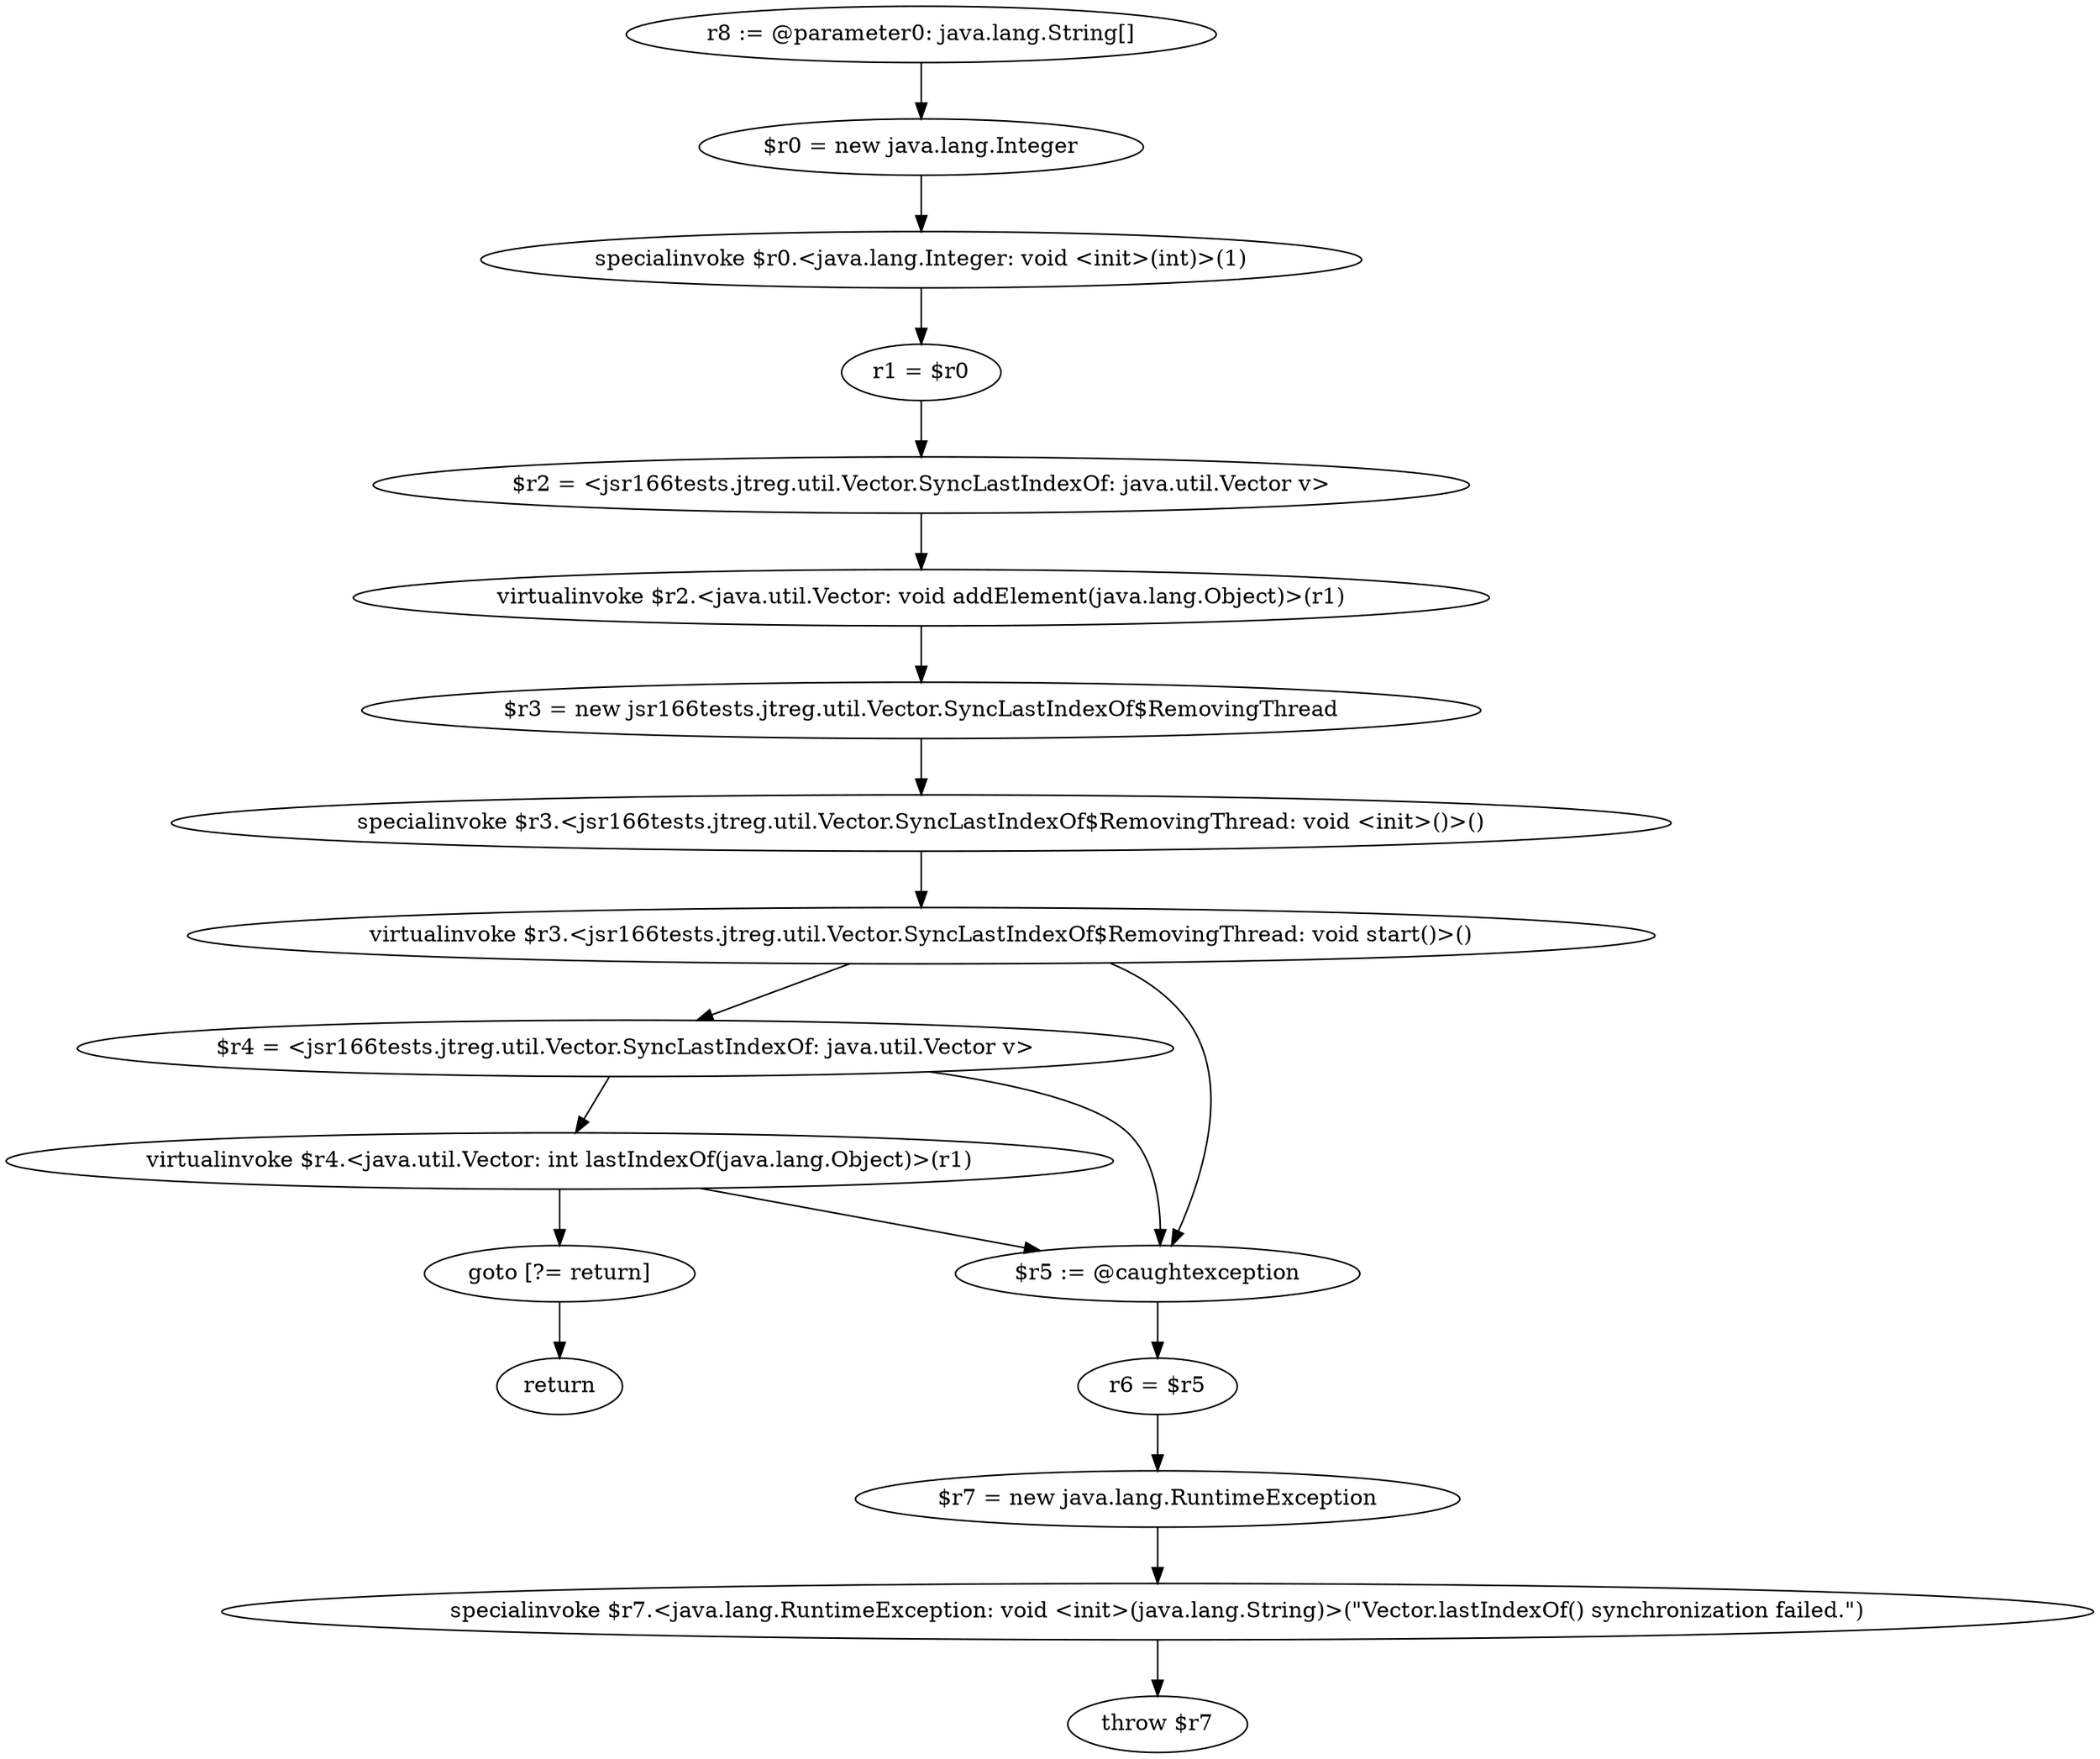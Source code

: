 digraph "unitGraph" {
    "r8 := @parameter0: java.lang.String[]"
    "$r0 = new java.lang.Integer"
    "specialinvoke $r0.<java.lang.Integer: void <init>(int)>(1)"
    "r1 = $r0"
    "$r2 = <jsr166tests.jtreg.util.Vector.SyncLastIndexOf: java.util.Vector v>"
    "virtualinvoke $r2.<java.util.Vector: void addElement(java.lang.Object)>(r1)"
    "$r3 = new jsr166tests.jtreg.util.Vector.SyncLastIndexOf$RemovingThread"
    "specialinvoke $r3.<jsr166tests.jtreg.util.Vector.SyncLastIndexOf$RemovingThread: void <init>()>()"
    "virtualinvoke $r3.<jsr166tests.jtreg.util.Vector.SyncLastIndexOf$RemovingThread: void start()>()"
    "$r4 = <jsr166tests.jtreg.util.Vector.SyncLastIndexOf: java.util.Vector v>"
    "virtualinvoke $r4.<java.util.Vector: int lastIndexOf(java.lang.Object)>(r1)"
    "goto [?= return]"
    "$r5 := @caughtexception"
    "r6 = $r5"
    "$r7 = new java.lang.RuntimeException"
    "specialinvoke $r7.<java.lang.RuntimeException: void <init>(java.lang.String)>(\"Vector.lastIndexOf() synchronization failed.\")"
    "throw $r7"
    "return"
    "r8 := @parameter0: java.lang.String[]"->"$r0 = new java.lang.Integer";
    "$r0 = new java.lang.Integer"->"specialinvoke $r0.<java.lang.Integer: void <init>(int)>(1)";
    "specialinvoke $r0.<java.lang.Integer: void <init>(int)>(1)"->"r1 = $r0";
    "r1 = $r0"->"$r2 = <jsr166tests.jtreg.util.Vector.SyncLastIndexOf: java.util.Vector v>";
    "$r2 = <jsr166tests.jtreg.util.Vector.SyncLastIndexOf: java.util.Vector v>"->"virtualinvoke $r2.<java.util.Vector: void addElement(java.lang.Object)>(r1)";
    "virtualinvoke $r2.<java.util.Vector: void addElement(java.lang.Object)>(r1)"->"$r3 = new jsr166tests.jtreg.util.Vector.SyncLastIndexOf$RemovingThread";
    "$r3 = new jsr166tests.jtreg.util.Vector.SyncLastIndexOf$RemovingThread"->"specialinvoke $r3.<jsr166tests.jtreg.util.Vector.SyncLastIndexOf$RemovingThread: void <init>()>()";
    "specialinvoke $r3.<jsr166tests.jtreg.util.Vector.SyncLastIndexOf$RemovingThread: void <init>()>()"->"virtualinvoke $r3.<jsr166tests.jtreg.util.Vector.SyncLastIndexOf$RemovingThread: void start()>()";
    "virtualinvoke $r3.<jsr166tests.jtreg.util.Vector.SyncLastIndexOf$RemovingThread: void start()>()"->"$r4 = <jsr166tests.jtreg.util.Vector.SyncLastIndexOf: java.util.Vector v>";
    "virtualinvoke $r3.<jsr166tests.jtreg.util.Vector.SyncLastIndexOf$RemovingThread: void start()>()"->"$r5 := @caughtexception";
    "$r4 = <jsr166tests.jtreg.util.Vector.SyncLastIndexOf: java.util.Vector v>"->"virtualinvoke $r4.<java.util.Vector: int lastIndexOf(java.lang.Object)>(r1)";
    "$r4 = <jsr166tests.jtreg.util.Vector.SyncLastIndexOf: java.util.Vector v>"->"$r5 := @caughtexception";
    "virtualinvoke $r4.<java.util.Vector: int lastIndexOf(java.lang.Object)>(r1)"->"goto [?= return]";
    "virtualinvoke $r4.<java.util.Vector: int lastIndexOf(java.lang.Object)>(r1)"->"$r5 := @caughtexception";
    "goto [?= return]"->"return";
    "$r5 := @caughtexception"->"r6 = $r5";
    "r6 = $r5"->"$r7 = new java.lang.RuntimeException";
    "$r7 = new java.lang.RuntimeException"->"specialinvoke $r7.<java.lang.RuntimeException: void <init>(java.lang.String)>(\"Vector.lastIndexOf() synchronization failed.\")";
    "specialinvoke $r7.<java.lang.RuntimeException: void <init>(java.lang.String)>(\"Vector.lastIndexOf() synchronization failed.\")"->"throw $r7";
}

